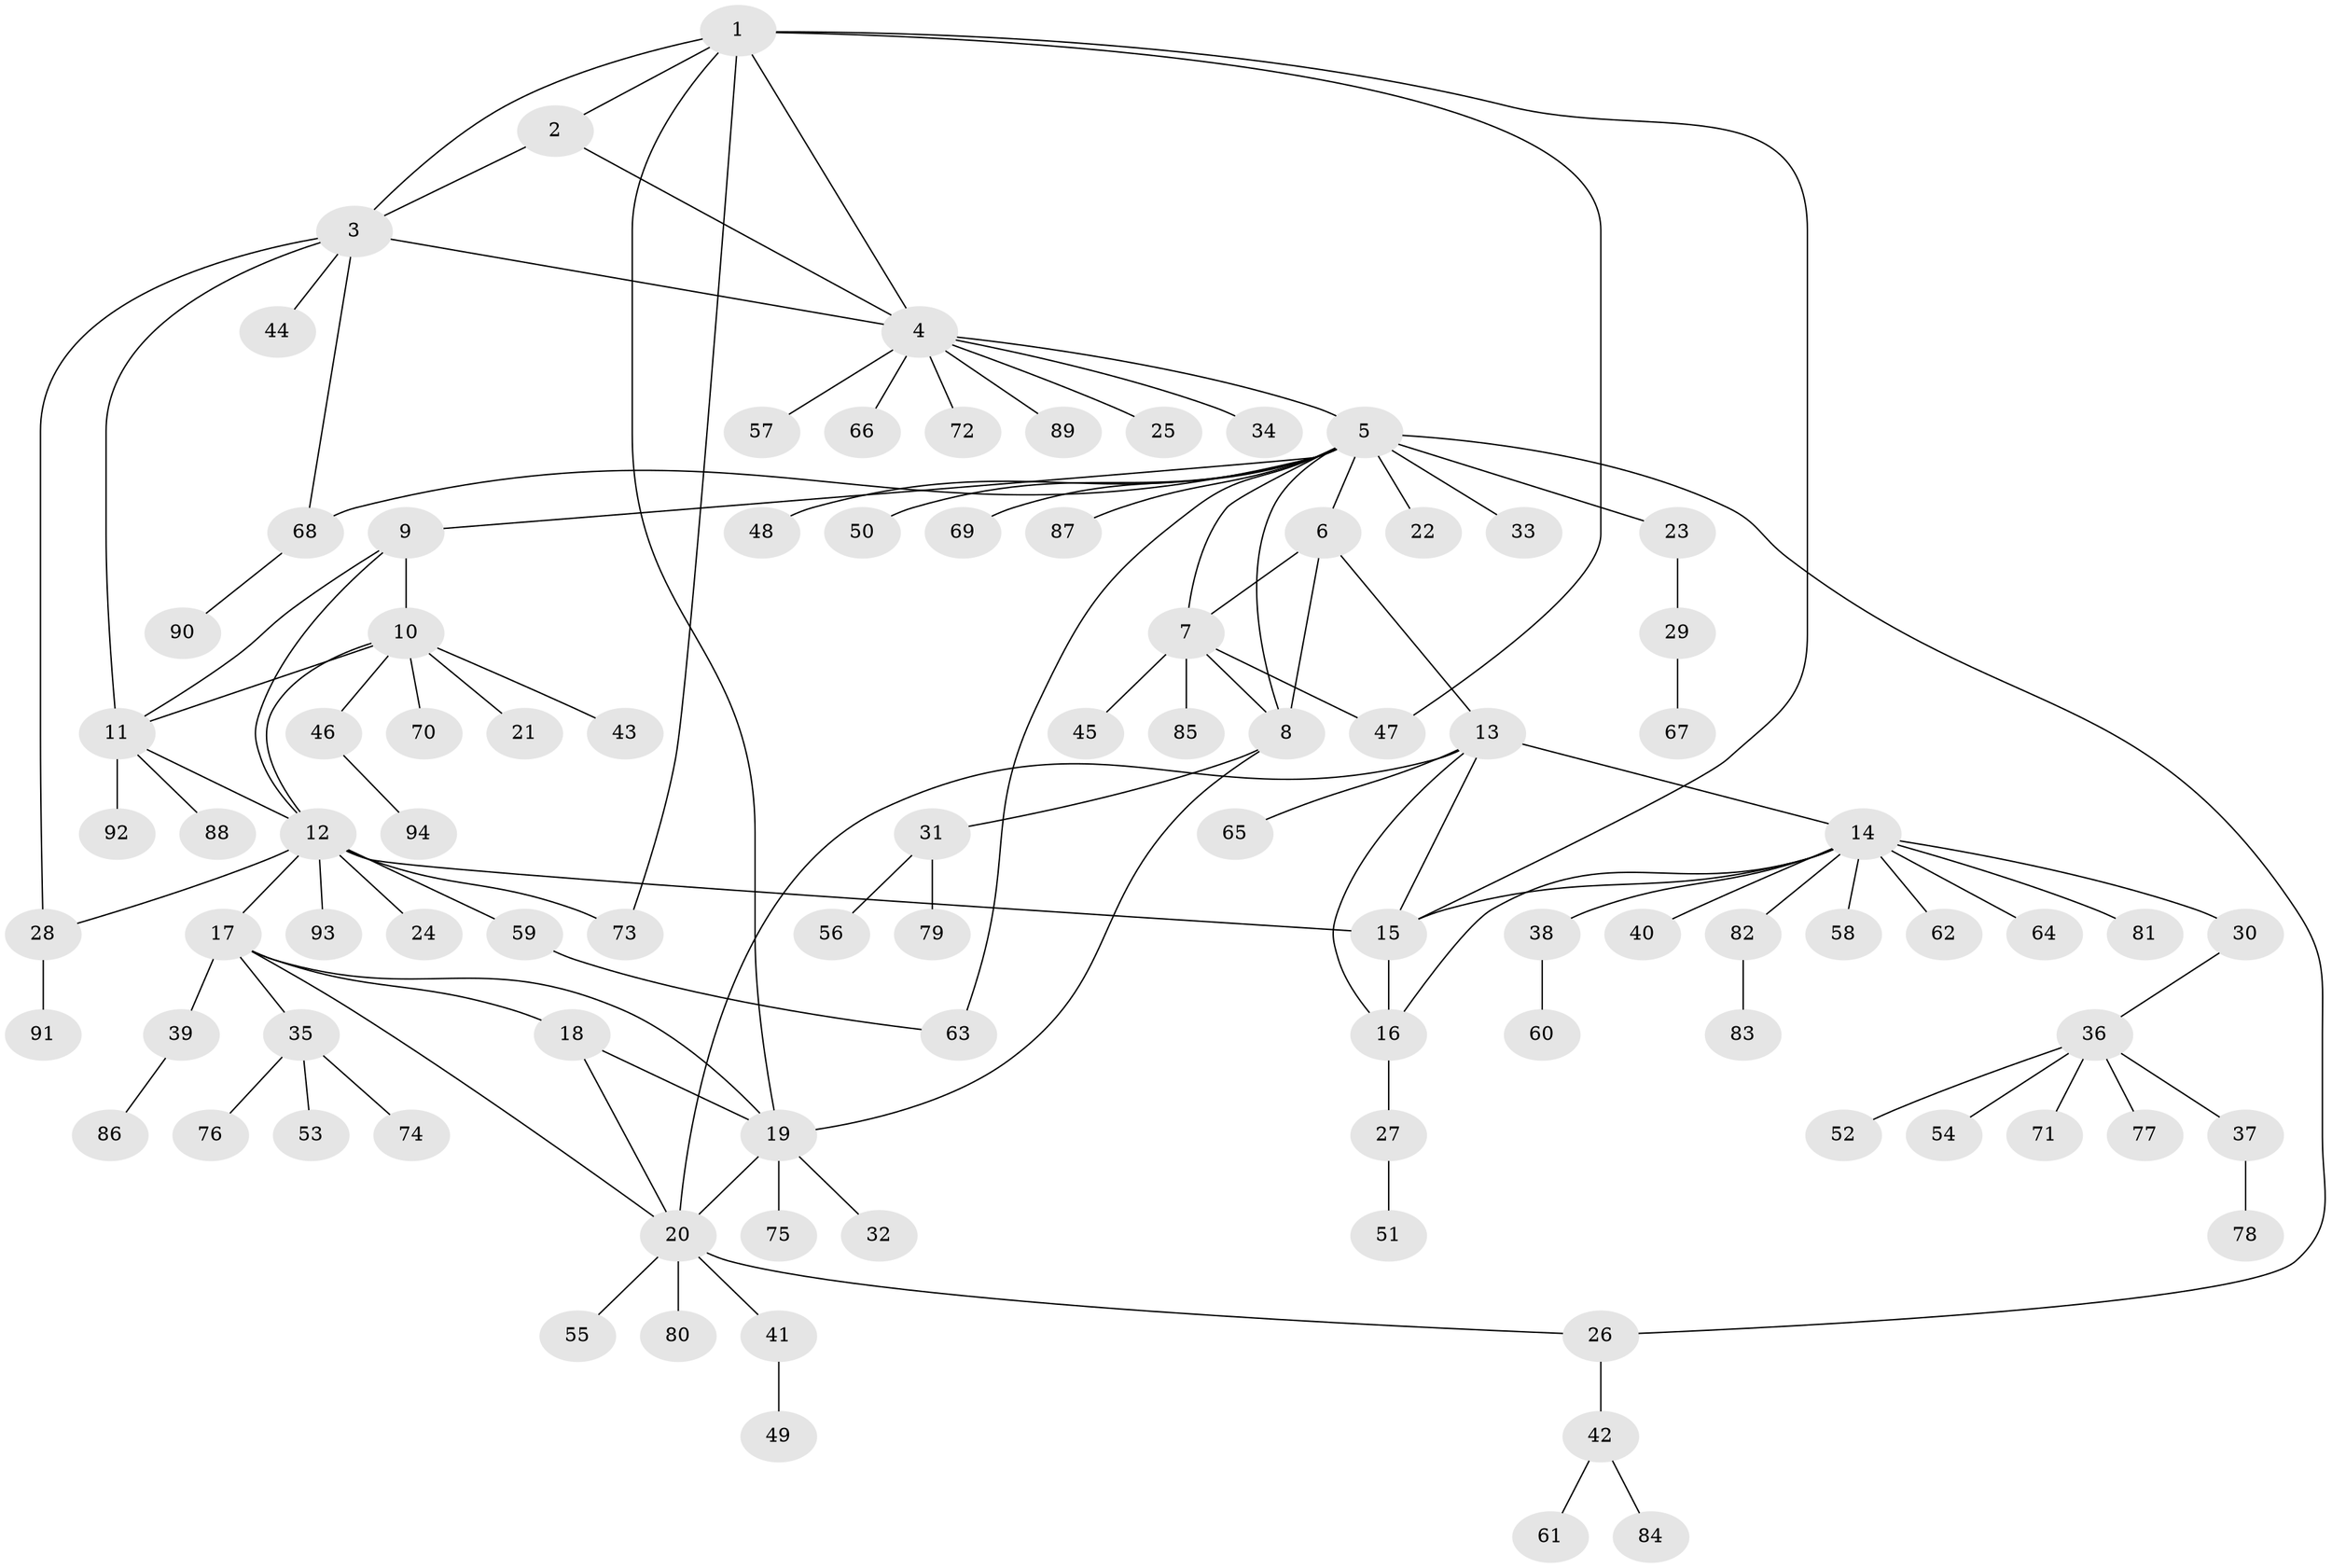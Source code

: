 // Generated by graph-tools (version 1.1) at 2025/02/03/09/25 03:02:49]
// undirected, 94 vertices, 120 edges
graph export_dot {
graph [start="1"]
  node [color=gray90,style=filled];
  1;
  2;
  3;
  4;
  5;
  6;
  7;
  8;
  9;
  10;
  11;
  12;
  13;
  14;
  15;
  16;
  17;
  18;
  19;
  20;
  21;
  22;
  23;
  24;
  25;
  26;
  27;
  28;
  29;
  30;
  31;
  32;
  33;
  34;
  35;
  36;
  37;
  38;
  39;
  40;
  41;
  42;
  43;
  44;
  45;
  46;
  47;
  48;
  49;
  50;
  51;
  52;
  53;
  54;
  55;
  56;
  57;
  58;
  59;
  60;
  61;
  62;
  63;
  64;
  65;
  66;
  67;
  68;
  69;
  70;
  71;
  72;
  73;
  74;
  75;
  76;
  77;
  78;
  79;
  80;
  81;
  82;
  83;
  84;
  85;
  86;
  87;
  88;
  89;
  90;
  91;
  92;
  93;
  94;
  1 -- 2;
  1 -- 3;
  1 -- 4;
  1 -- 15;
  1 -- 19;
  1 -- 47;
  1 -- 73;
  2 -- 3;
  2 -- 4;
  3 -- 4;
  3 -- 11;
  3 -- 28;
  3 -- 44;
  3 -- 68;
  4 -- 5;
  4 -- 25;
  4 -- 34;
  4 -- 57;
  4 -- 66;
  4 -- 72;
  4 -- 89;
  5 -- 6;
  5 -- 7;
  5 -- 8;
  5 -- 9;
  5 -- 22;
  5 -- 23;
  5 -- 26;
  5 -- 33;
  5 -- 48;
  5 -- 50;
  5 -- 63;
  5 -- 68;
  5 -- 69;
  5 -- 87;
  6 -- 7;
  6 -- 8;
  6 -- 13;
  7 -- 8;
  7 -- 45;
  7 -- 47;
  7 -- 85;
  8 -- 19;
  8 -- 31;
  9 -- 10;
  9 -- 11;
  9 -- 12;
  10 -- 11;
  10 -- 12;
  10 -- 21;
  10 -- 43;
  10 -- 46;
  10 -- 70;
  11 -- 12;
  11 -- 88;
  11 -- 92;
  12 -- 15;
  12 -- 17;
  12 -- 24;
  12 -- 28;
  12 -- 59;
  12 -- 73;
  12 -- 93;
  13 -- 14;
  13 -- 15;
  13 -- 16;
  13 -- 20;
  13 -- 65;
  14 -- 15;
  14 -- 16;
  14 -- 30;
  14 -- 38;
  14 -- 40;
  14 -- 58;
  14 -- 62;
  14 -- 64;
  14 -- 81;
  14 -- 82;
  15 -- 16;
  16 -- 27;
  17 -- 18;
  17 -- 19;
  17 -- 20;
  17 -- 35;
  17 -- 39;
  18 -- 19;
  18 -- 20;
  19 -- 20;
  19 -- 32;
  19 -- 75;
  20 -- 26;
  20 -- 41;
  20 -- 55;
  20 -- 80;
  23 -- 29;
  26 -- 42;
  27 -- 51;
  28 -- 91;
  29 -- 67;
  30 -- 36;
  31 -- 56;
  31 -- 79;
  35 -- 53;
  35 -- 74;
  35 -- 76;
  36 -- 37;
  36 -- 52;
  36 -- 54;
  36 -- 71;
  36 -- 77;
  37 -- 78;
  38 -- 60;
  39 -- 86;
  41 -- 49;
  42 -- 61;
  42 -- 84;
  46 -- 94;
  59 -- 63;
  68 -- 90;
  82 -- 83;
}
